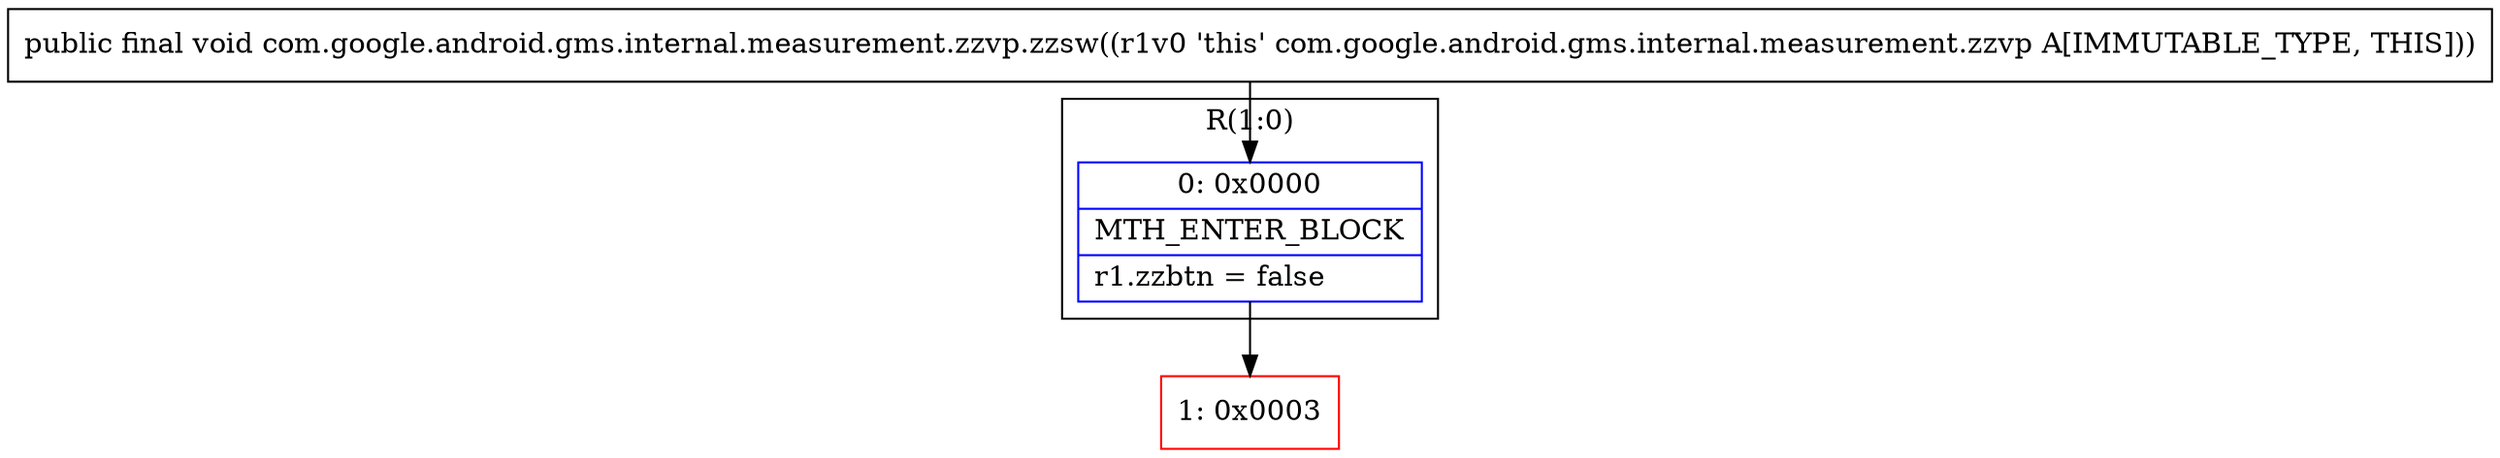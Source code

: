 digraph "CFG forcom.google.android.gms.internal.measurement.zzvp.zzsw()V" {
subgraph cluster_Region_304988844 {
label = "R(1:0)";
node [shape=record,color=blue];
Node_0 [shape=record,label="{0\:\ 0x0000|MTH_ENTER_BLOCK\l|r1.zzbtn = false\l}"];
}
Node_1 [shape=record,color=red,label="{1\:\ 0x0003}"];
MethodNode[shape=record,label="{public final void com.google.android.gms.internal.measurement.zzvp.zzsw((r1v0 'this' com.google.android.gms.internal.measurement.zzvp A[IMMUTABLE_TYPE, THIS])) }"];
MethodNode -> Node_0;
Node_0 -> Node_1;
}

